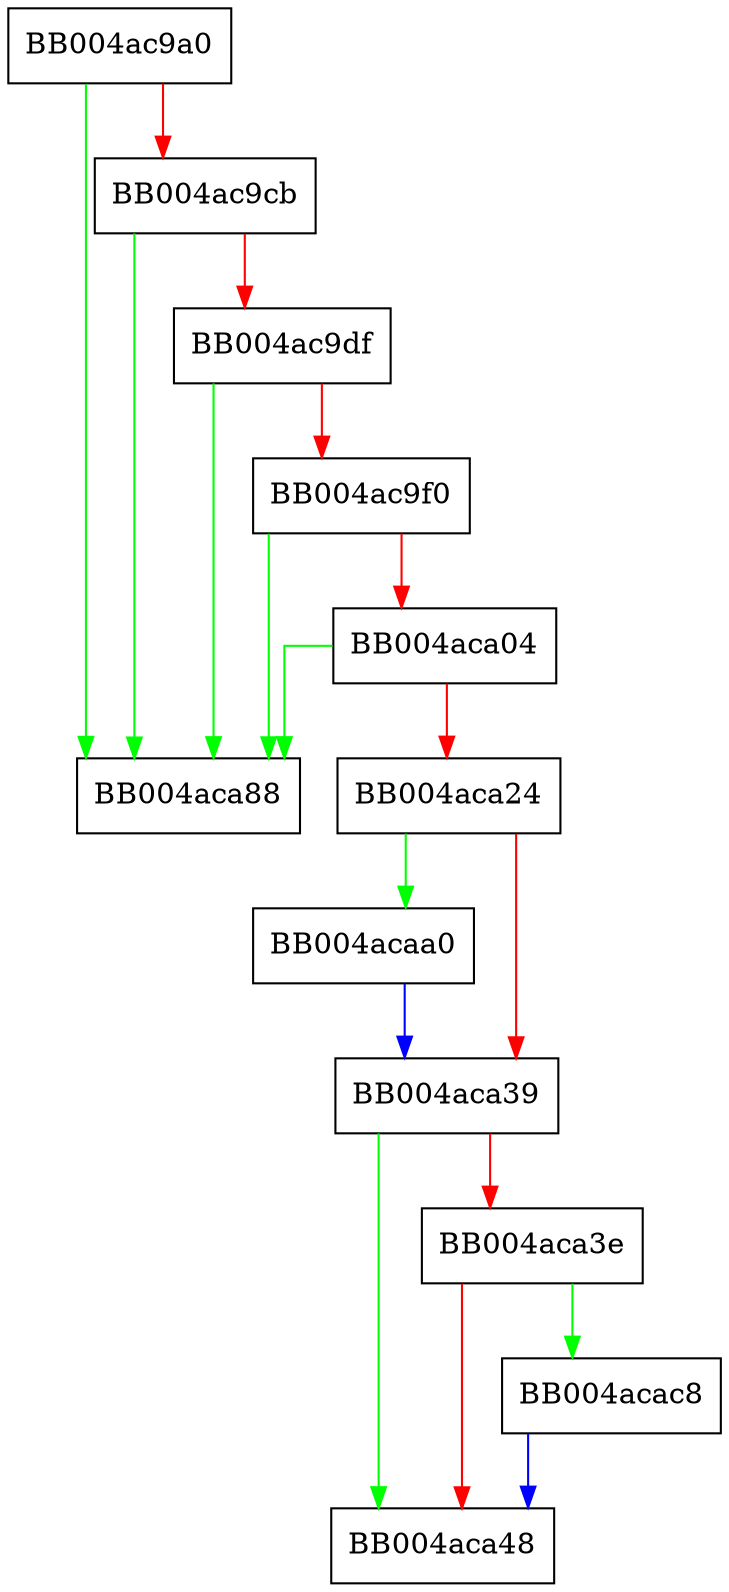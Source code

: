 digraph quic_write_again {
  node [shape="box"];
  graph [splines=ortho];
  BB004ac9a0 -> BB004aca88 [color="green"];
  BB004ac9a0 -> BB004ac9cb [color="red"];
  BB004ac9cb -> BB004aca88 [color="green"];
  BB004ac9cb -> BB004ac9df [color="red"];
  BB004ac9df -> BB004aca88 [color="green"];
  BB004ac9df -> BB004ac9f0 [color="red"];
  BB004ac9f0 -> BB004aca88 [color="green"];
  BB004ac9f0 -> BB004aca04 [color="red"];
  BB004aca04 -> BB004aca88 [color="green"];
  BB004aca04 -> BB004aca24 [color="red"];
  BB004aca24 -> BB004acaa0 [color="green"];
  BB004aca24 -> BB004aca39 [color="red"];
  BB004aca39 -> BB004aca48 [color="green"];
  BB004aca39 -> BB004aca3e [color="red"];
  BB004aca3e -> BB004acac8 [color="green"];
  BB004aca3e -> BB004aca48 [color="red"];
  BB004acaa0 -> BB004aca39 [color="blue"];
  BB004acac8 -> BB004aca48 [color="blue"];
}